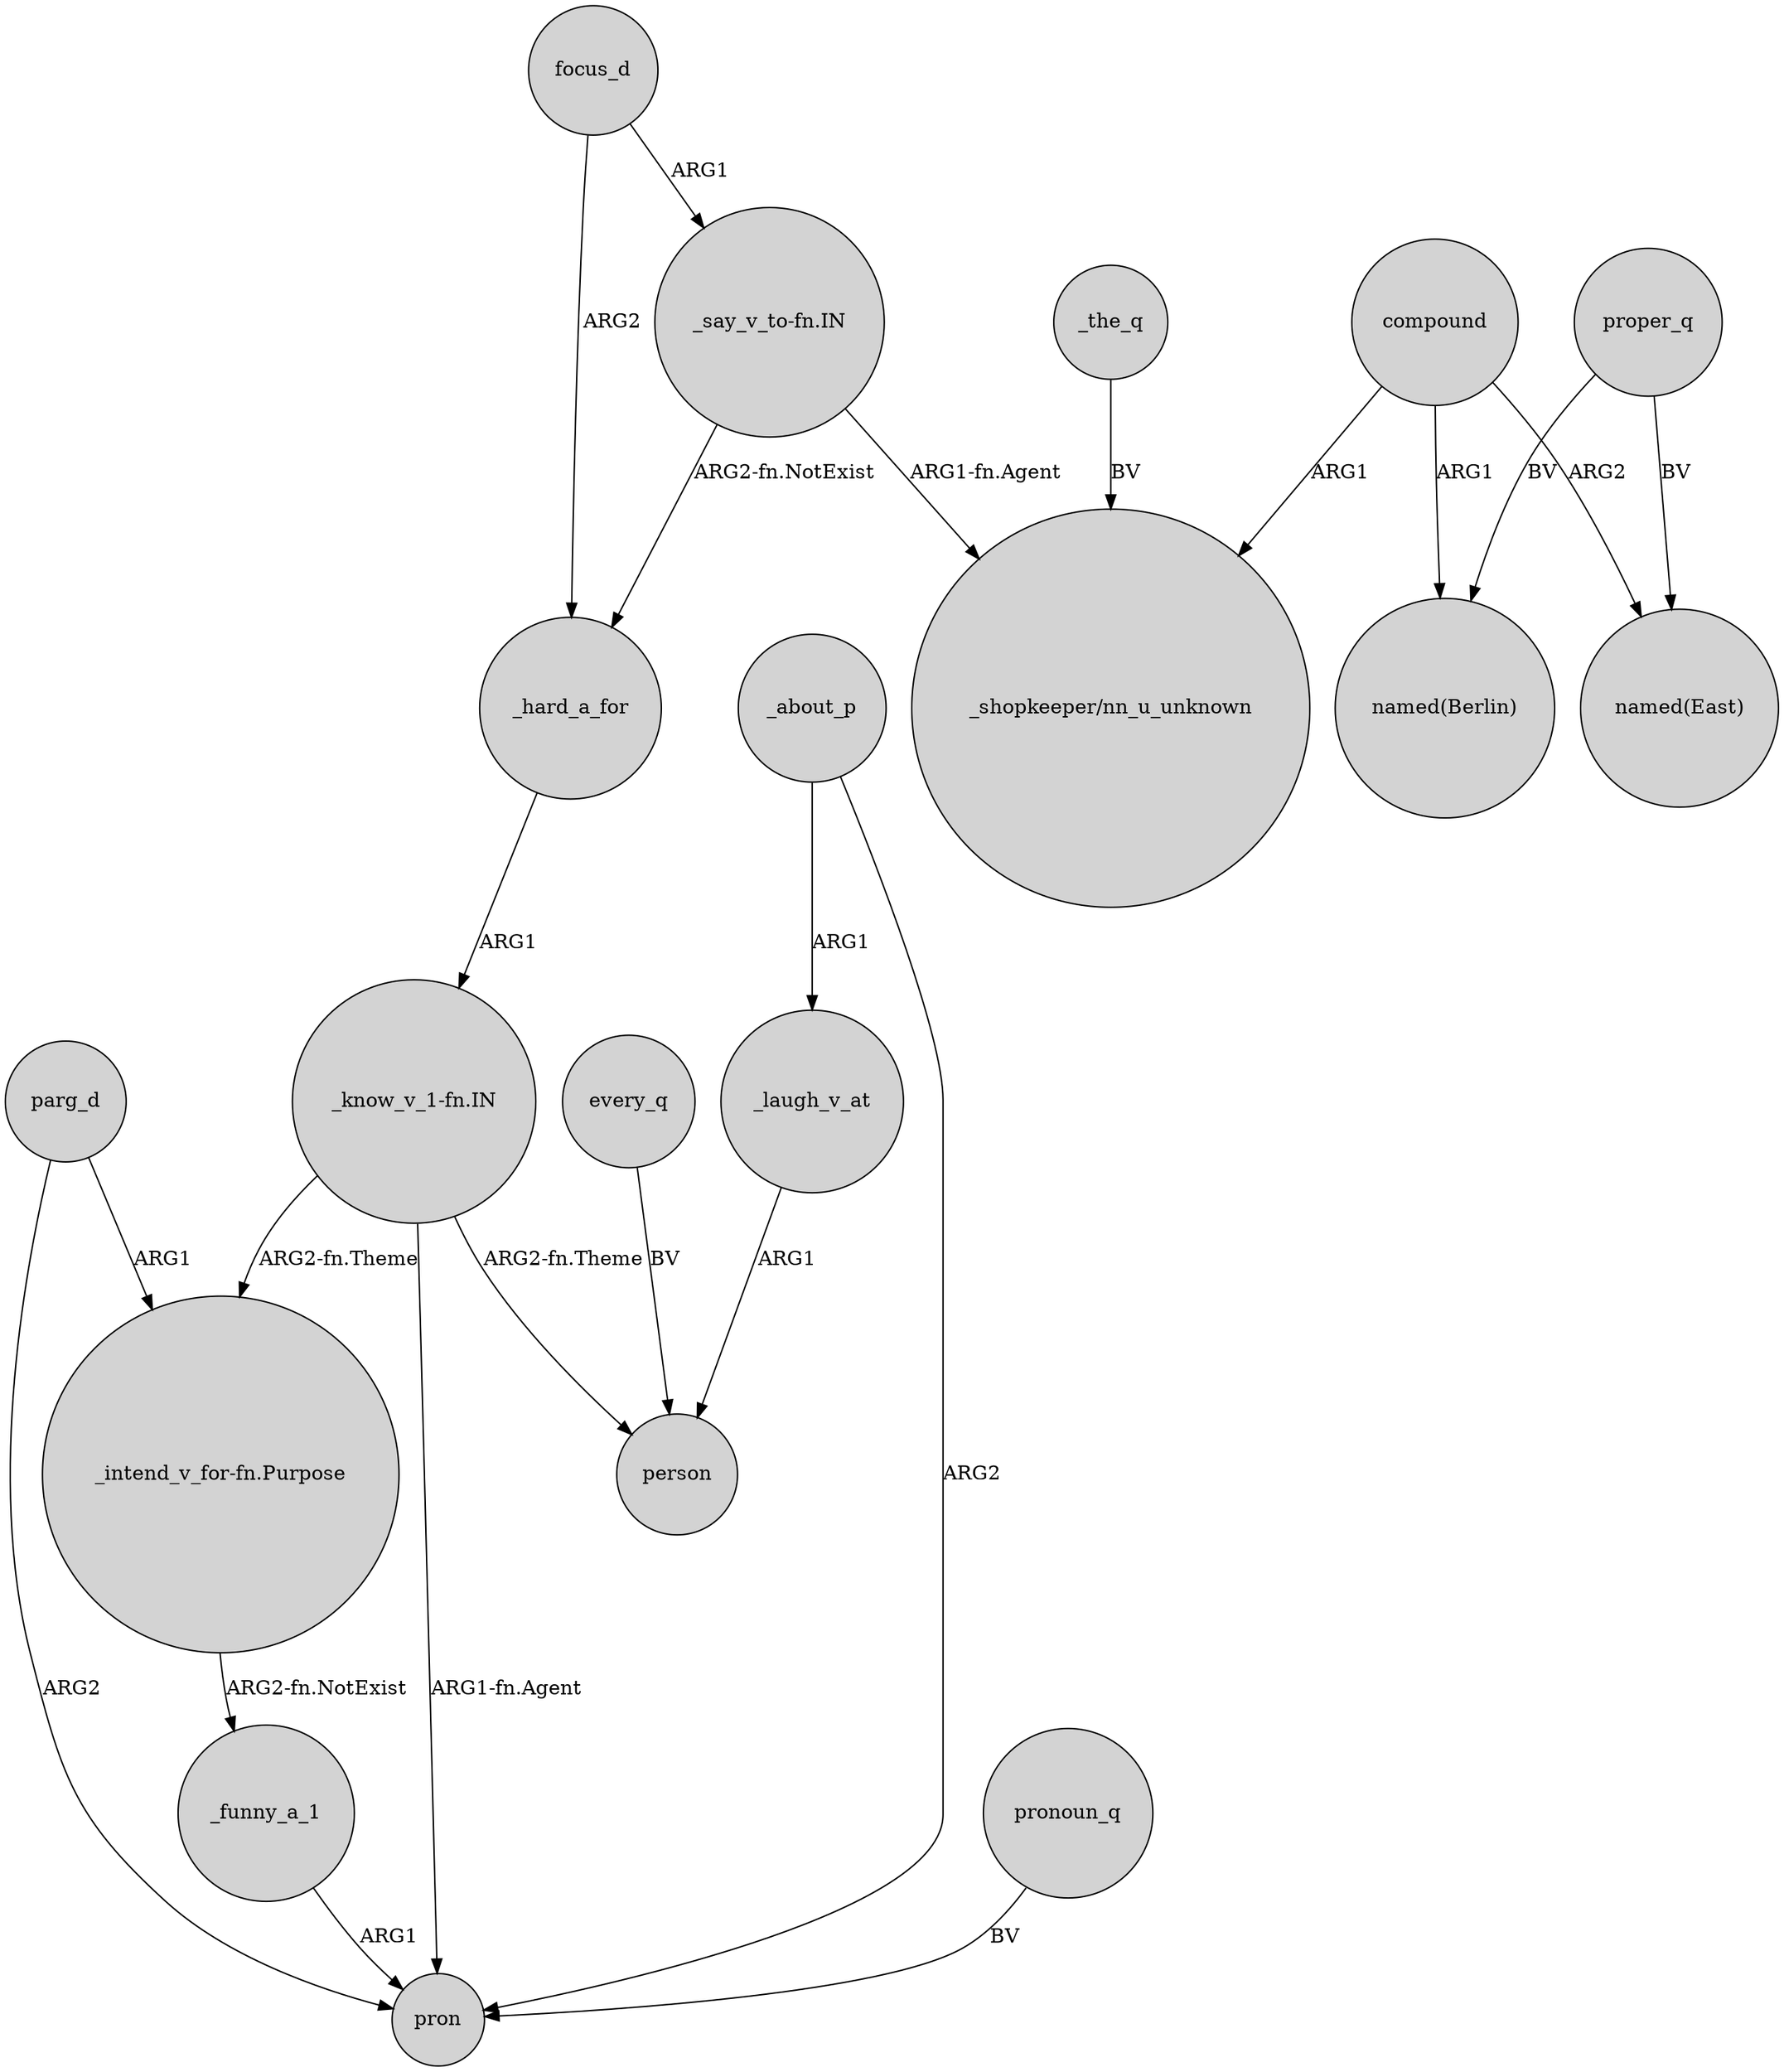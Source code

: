 digraph {
	node [shape=circle style=filled]
	focus_d -> _hard_a_for [label=ARG2]
	"_know_v_1-fn.IN" -> "_intend_v_for-fn.Purpose" [label="ARG2-fn.Theme"]
	_laugh_v_at -> person [label=ARG1]
	every_q -> person [label=BV]
	"_say_v_to-fn.IN" -> "_shopkeeper/nn_u_unknown" [label="ARG1-fn.Agent"]
	"_intend_v_for-fn.Purpose" -> _funny_a_1 [label="ARG2-fn.NotExist"]
	"_know_v_1-fn.IN" -> pron [label="ARG1-fn.Agent"]
	_about_p -> pron [label=ARG2]
	parg_d -> pron [label=ARG2]
	pronoun_q -> pron [label=BV]
	parg_d -> "_intend_v_for-fn.Purpose" [label=ARG1]
	_about_p -> _laugh_v_at [label=ARG1]
	compound -> "_shopkeeper/nn_u_unknown" [label=ARG1]
	_the_q -> "_shopkeeper/nn_u_unknown" [label=BV]
	_hard_a_for -> "_know_v_1-fn.IN" [label=ARG1]
	_funny_a_1 -> pron [label=ARG1]
	compound -> "named(Berlin)" [label=ARG1]
	"_say_v_to-fn.IN" -> _hard_a_for [label="ARG2-fn.NotExist"]
	proper_q -> "named(Berlin)" [label=BV]
	"_know_v_1-fn.IN" -> person [label="ARG2-fn.Theme"]
	proper_q -> "named(East)" [label=BV]
	compound -> "named(East)" [label=ARG2]
	focus_d -> "_say_v_to-fn.IN" [label=ARG1]
}
